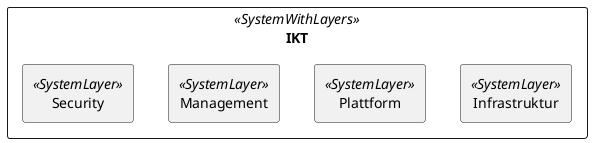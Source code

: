 @startuml

skinparam monochrome true
skinparam componentStyle uml2


















































show stereotype

rectangle IKT as "IKT" <<SystemWithLayers>> {
	rectangle Infrastruktur as "Infrastruktur" <<SystemLayer>> {
	}		
	rectangle Plattform as "Plattform" <<SystemLayer>> {
	}		
	rectangle Management as "Management" <<SystemLayer>> {
	}		
	rectangle Security as "Security" <<SystemLayer>> {
	}		

}

' Begin Protected Region [[layouting]]

' End Protected Region   [[layouting]]
@enduml
' Actifsource ID=[dc5bfacd-eaac-11e8-88d3-bfc6b992bdec,7c2facb3-0a93-11e9-9f72-e5610a9d4cd3,Hash]
